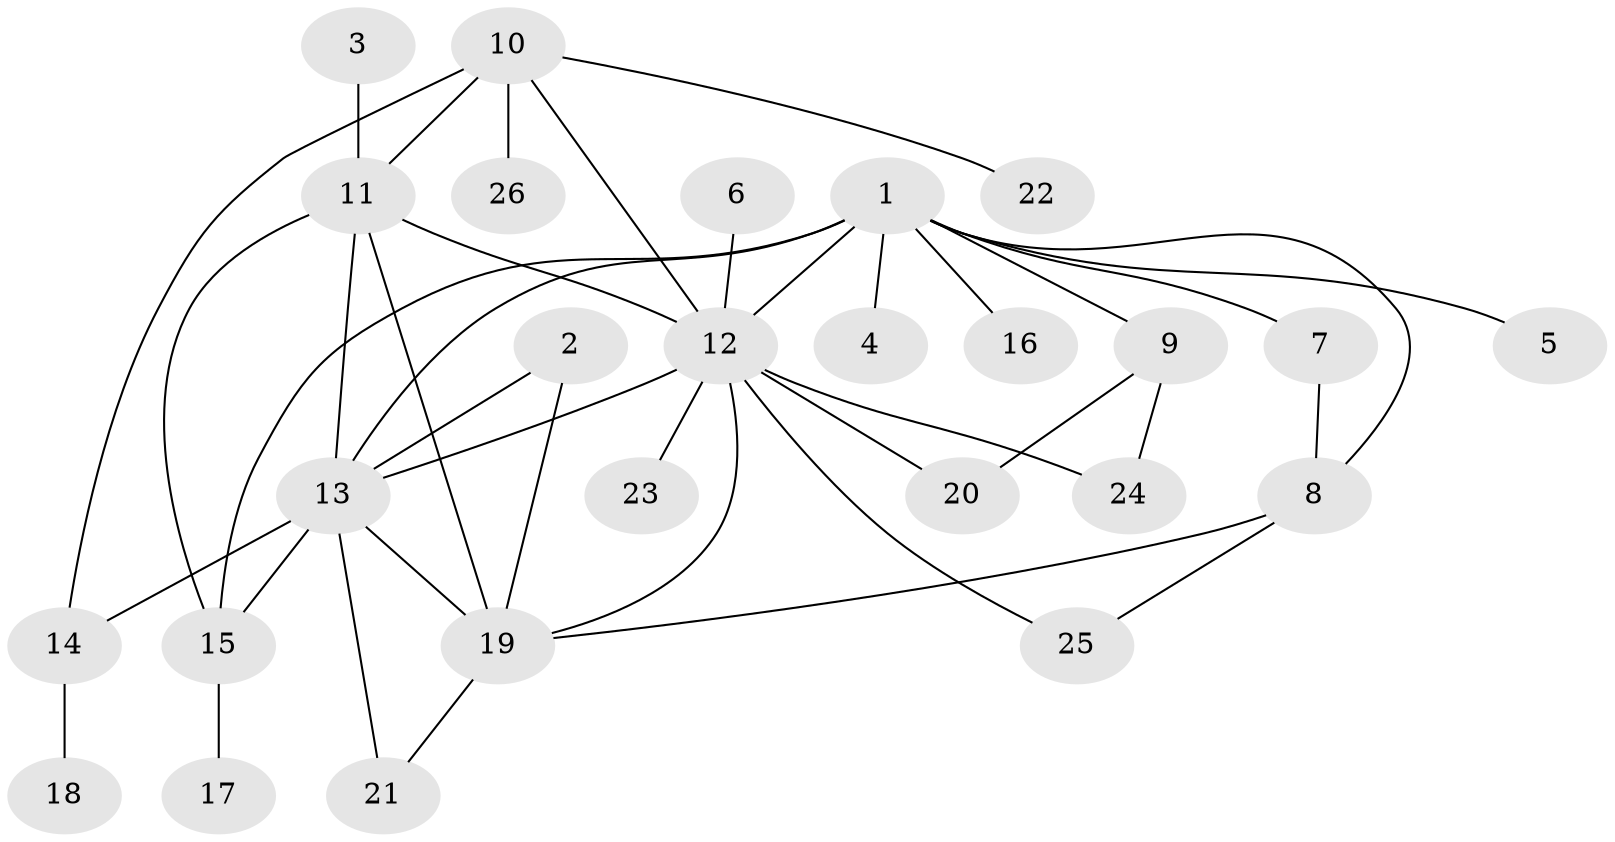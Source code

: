 // original degree distribution, {2: 0.2549019607843137, 6: 0.058823529411764705, 10: 0.0196078431372549, 5: 0.09803921568627451, 3: 0.23529411764705882, 1: 0.29411764705882354, 4: 0.0392156862745098}
// Generated by graph-tools (version 1.1) at 2025/25/03/09/25 03:25:27]
// undirected, 26 vertices, 40 edges
graph export_dot {
graph [start="1"]
  node [color=gray90,style=filled];
  1;
  2;
  3;
  4;
  5;
  6;
  7;
  8;
  9;
  10;
  11;
  12;
  13;
  14;
  15;
  16;
  17;
  18;
  19;
  20;
  21;
  22;
  23;
  24;
  25;
  26;
  1 -- 4 [weight=1.0];
  1 -- 5 [weight=1.0];
  1 -- 7 [weight=1.0];
  1 -- 8 [weight=1.0];
  1 -- 9 [weight=1.0];
  1 -- 12 [weight=1.0];
  1 -- 13 [weight=1.0];
  1 -- 15 [weight=2.0];
  1 -- 16 [weight=1.0];
  2 -- 13 [weight=1.0];
  2 -- 19 [weight=1.0];
  3 -- 11 [weight=1.0];
  6 -- 12 [weight=1.0];
  7 -- 8 [weight=1.0];
  8 -- 19 [weight=1.0];
  8 -- 25 [weight=1.0];
  9 -- 20 [weight=1.0];
  9 -- 24 [weight=1.0];
  10 -- 11 [weight=1.0];
  10 -- 12 [weight=1.0];
  10 -- 14 [weight=1.0];
  10 -- 22 [weight=1.0];
  10 -- 26 [weight=1.0];
  11 -- 12 [weight=2.0];
  11 -- 13 [weight=1.0];
  11 -- 15 [weight=1.0];
  11 -- 19 [weight=1.0];
  12 -- 13 [weight=2.0];
  12 -- 19 [weight=1.0];
  12 -- 20 [weight=1.0];
  12 -- 23 [weight=1.0];
  12 -- 24 [weight=1.0];
  12 -- 25 [weight=1.0];
  13 -- 14 [weight=1.0];
  13 -- 15 [weight=2.0];
  13 -- 19 [weight=1.0];
  13 -- 21 [weight=1.0];
  14 -- 18 [weight=1.0];
  15 -- 17 [weight=1.0];
  19 -- 21 [weight=1.0];
}
